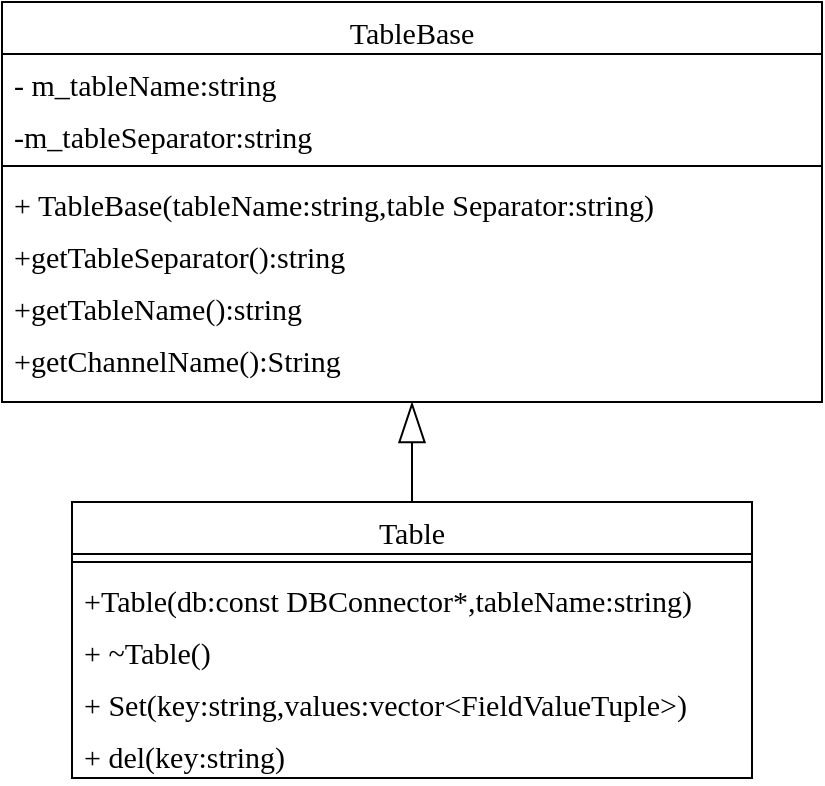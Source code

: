 <mxfile version="21.7.2" type="github">
  <diagram id="C5RBs43oDa-KdzZeNtuy" name="Page-1">
    <mxGraphModel dx="1052" dy="707" grid="1" gridSize="10" guides="1" tooltips="1" connect="1" arrows="1" fold="1" page="1" pageScale="1" pageWidth="827" pageHeight="1169" math="0" shadow="0">
      <root>
        <mxCell id="WIyWlLk6GJQsqaUBKTNV-0" />
        <mxCell id="WIyWlLk6GJQsqaUBKTNV-1" parent="WIyWlLk6GJQsqaUBKTNV-0" />
        <mxCell id="RsIIp7DNy85xj8DGO67I-0" value="TableBase" style="swimlane;fontStyle=0;align=center;verticalAlign=top;childLayout=stackLayout;horizontal=1;startSize=26;horizontalStack=0;resizeParent=1;resizeLast=0;collapsible=1;marginBottom=0;rounded=0;shadow=0;strokeWidth=1;fontSize=15;fontFamily=Times New Roman;" parent="WIyWlLk6GJQsqaUBKTNV-1" vertex="1">
          <mxGeometry x="220" y="120" width="410" height="200" as="geometry">
            <mxRectangle x="230" y="140" width="160" height="26" as="alternateBounds" />
          </mxGeometry>
        </mxCell>
        <mxCell id="RsIIp7DNy85xj8DGO67I-1" value="- m_tableName:string" style="text;align=left;verticalAlign=top;spacingLeft=4;spacingRight=4;overflow=hidden;rotatable=0;points=[[0,0.5],[1,0.5]];portConstraint=eastwest;fontSize=15;fontFamily=Times New Roman;" parent="RsIIp7DNy85xj8DGO67I-0" vertex="1">
          <mxGeometry y="26" width="410" height="26" as="geometry" />
        </mxCell>
        <mxCell id="RsIIp7DNy85xj8DGO67I-2" value="-m_tableSeparator:string" style="text;align=left;verticalAlign=top;spacingLeft=4;spacingRight=4;overflow=hidden;rotatable=0;points=[[0,0.5],[1,0.5]];portConstraint=eastwest;rounded=0;shadow=0;html=0;fontSize=15;fontFamily=Times New Roman;" parent="RsIIp7DNy85xj8DGO67I-0" vertex="1">
          <mxGeometry y="52" width="410" height="26" as="geometry" />
        </mxCell>
        <mxCell id="RsIIp7DNy85xj8DGO67I-6" value="" style="line;html=1;strokeWidth=1;align=left;verticalAlign=middle;spacingTop=-1;spacingLeft=3;spacingRight=3;rotatable=0;labelPosition=right;points=[];portConstraint=eastwest;fontSize=15;fontFamily=Times New Roman;" parent="RsIIp7DNy85xj8DGO67I-0" vertex="1">
          <mxGeometry y="78" width="410" height="8" as="geometry" />
        </mxCell>
        <mxCell id="RsIIp7DNy85xj8DGO67I-7" value="+ TableBase(tableName:string,table Separator:string)" style="text;align=left;verticalAlign=top;spacingLeft=4;spacingRight=4;overflow=hidden;rotatable=0;points=[[0,0.5],[1,0.5]];portConstraint=eastwest;rounded=0;shadow=0;html=0;fontSize=15;fontFamily=Times New Roman;" parent="RsIIp7DNy85xj8DGO67I-0" vertex="1">
          <mxGeometry y="86" width="410" height="26" as="geometry" />
        </mxCell>
        <mxCell id="RsIIp7DNy85xj8DGO67I-8" value="+getTableSeparator():string" style="text;align=left;verticalAlign=top;spacingLeft=4;spacingRight=4;overflow=hidden;rotatable=0;points=[[0,0.5],[1,0.5]];portConstraint=eastwest;rounded=0;shadow=0;html=0;fontSize=15;fontFamily=Times New Roman;" parent="RsIIp7DNy85xj8DGO67I-0" vertex="1">
          <mxGeometry y="112" width="410" height="26" as="geometry" />
        </mxCell>
        <mxCell id="RsIIp7DNy85xj8DGO67I-9" value="+getTableName():string" style="text;align=left;verticalAlign=top;spacingLeft=4;spacingRight=4;overflow=hidden;rotatable=0;points=[[0,0.5],[1,0.5]];portConstraint=eastwest;rounded=0;shadow=0;html=0;fontSize=15;fontFamily=Times New Roman;" parent="RsIIp7DNy85xj8DGO67I-0" vertex="1">
          <mxGeometry y="138" width="410" height="26" as="geometry" />
        </mxCell>
        <mxCell id="RsIIp7DNy85xj8DGO67I-10" value="+getChannelName():String" style="text;align=left;verticalAlign=top;spacingLeft=4;spacingRight=4;overflow=hidden;rotatable=0;points=[[0,0.5],[1,0.5]];portConstraint=eastwest;rounded=0;shadow=0;html=0;fontSize=15;fontFamily=Times New Roman;" parent="RsIIp7DNy85xj8DGO67I-0" vertex="1">
          <mxGeometry y="164" width="410" height="26" as="geometry" />
        </mxCell>
        <mxCell id="RsIIp7DNy85xj8DGO67I-24" value="Table" style="swimlane;fontStyle=0;align=center;verticalAlign=top;childLayout=stackLayout;horizontal=1;startSize=26;horizontalStack=0;resizeParent=1;resizeLast=0;collapsible=1;marginBottom=0;rounded=0;shadow=0;strokeWidth=1;fontSize=15;fontFamily=Times New Roman;" parent="WIyWlLk6GJQsqaUBKTNV-1" vertex="1">
          <mxGeometry x="255" y="370" width="340" height="138" as="geometry">
            <mxRectangle x="130" y="380" width="160" height="26" as="alternateBounds" />
          </mxGeometry>
        </mxCell>
        <mxCell id="RsIIp7DNy85xj8DGO67I-25" value="" style="line;html=1;strokeWidth=1;align=left;verticalAlign=middle;spacingTop=-1;spacingLeft=3;spacingRight=3;rotatable=0;labelPosition=right;points=[];portConstraint=eastwest;fontSize=15;fontFamily=Times New Roman;" parent="RsIIp7DNy85xj8DGO67I-24" vertex="1">
          <mxGeometry y="26" width="340" height="8" as="geometry" />
        </mxCell>
        <mxCell id="RsIIp7DNy85xj8DGO67I-26" value="+Table(db:const DBConnector*,tableName:string)" style="text;align=left;verticalAlign=top;spacingLeft=4;spacingRight=4;overflow=hidden;rotatable=0;points=[[0,0.5],[1,0.5]];portConstraint=eastwest;fontSize=15;fontFamily=Times New Roman;" parent="RsIIp7DNy85xj8DGO67I-24" vertex="1">
          <mxGeometry y="34" width="340" height="26" as="geometry" />
        </mxCell>
        <mxCell id="RsIIp7DNy85xj8DGO67I-27" value="+ ~Table()" style="text;align=left;verticalAlign=top;spacingLeft=4;spacingRight=4;overflow=hidden;rotatable=0;points=[[0,0.5],[1,0.5]];portConstraint=eastwest;fontSize=15;fontFamily=Times New Roman;" parent="RsIIp7DNy85xj8DGO67I-24" vertex="1">
          <mxGeometry y="60" width="340" height="26" as="geometry" />
        </mxCell>
        <mxCell id="RsIIp7DNy85xj8DGO67I-28" value="+ Set(key:string,values:vector&lt;FieldValueTuple&gt;)" style="text;align=left;verticalAlign=top;spacingLeft=4;spacingRight=4;overflow=hidden;rotatable=0;points=[[0,0.5],[1,0.5]];portConstraint=eastwest;fontSize=15;fontFamily=Times New Roman;" parent="RsIIp7DNy85xj8DGO67I-24" vertex="1">
          <mxGeometry y="86" width="340" height="26" as="geometry" />
        </mxCell>
        <mxCell id="RsIIp7DNy85xj8DGO67I-29" value="+ del(key:string)" style="text;align=left;verticalAlign=top;spacingLeft=4;spacingRight=4;overflow=hidden;rotatable=0;points=[[0,0.5],[1,0.5]];portConstraint=eastwest;fontSize=15;fontFamily=Times New Roman;" parent="RsIIp7DNy85xj8DGO67I-24" vertex="1">
          <mxGeometry y="112" width="340" height="26" as="geometry" />
        </mxCell>
        <mxCell id="RsIIp7DNy85xj8DGO67I-30" value="" style="endArrow=blockThin;html=1;rounded=0;entryX=0.5;entryY=1;entryDx=0;entryDy=0;exitX=0.5;exitY=0;exitDx=0;exitDy=0;endFill=0;strokeWidth=1;endSize=18;fontSize=15;fontFamily=Times New Roman;" parent="WIyWlLk6GJQsqaUBKTNV-1" source="RsIIp7DNy85xj8DGO67I-24" target="RsIIp7DNy85xj8DGO67I-0" edge="1">
          <mxGeometry width="50" height="50" relative="1" as="geometry">
            <mxPoint x="280" y="460" as="sourcePoint" />
            <mxPoint x="330" y="410" as="targetPoint" />
          </mxGeometry>
        </mxCell>
      </root>
    </mxGraphModel>
  </diagram>
</mxfile>

